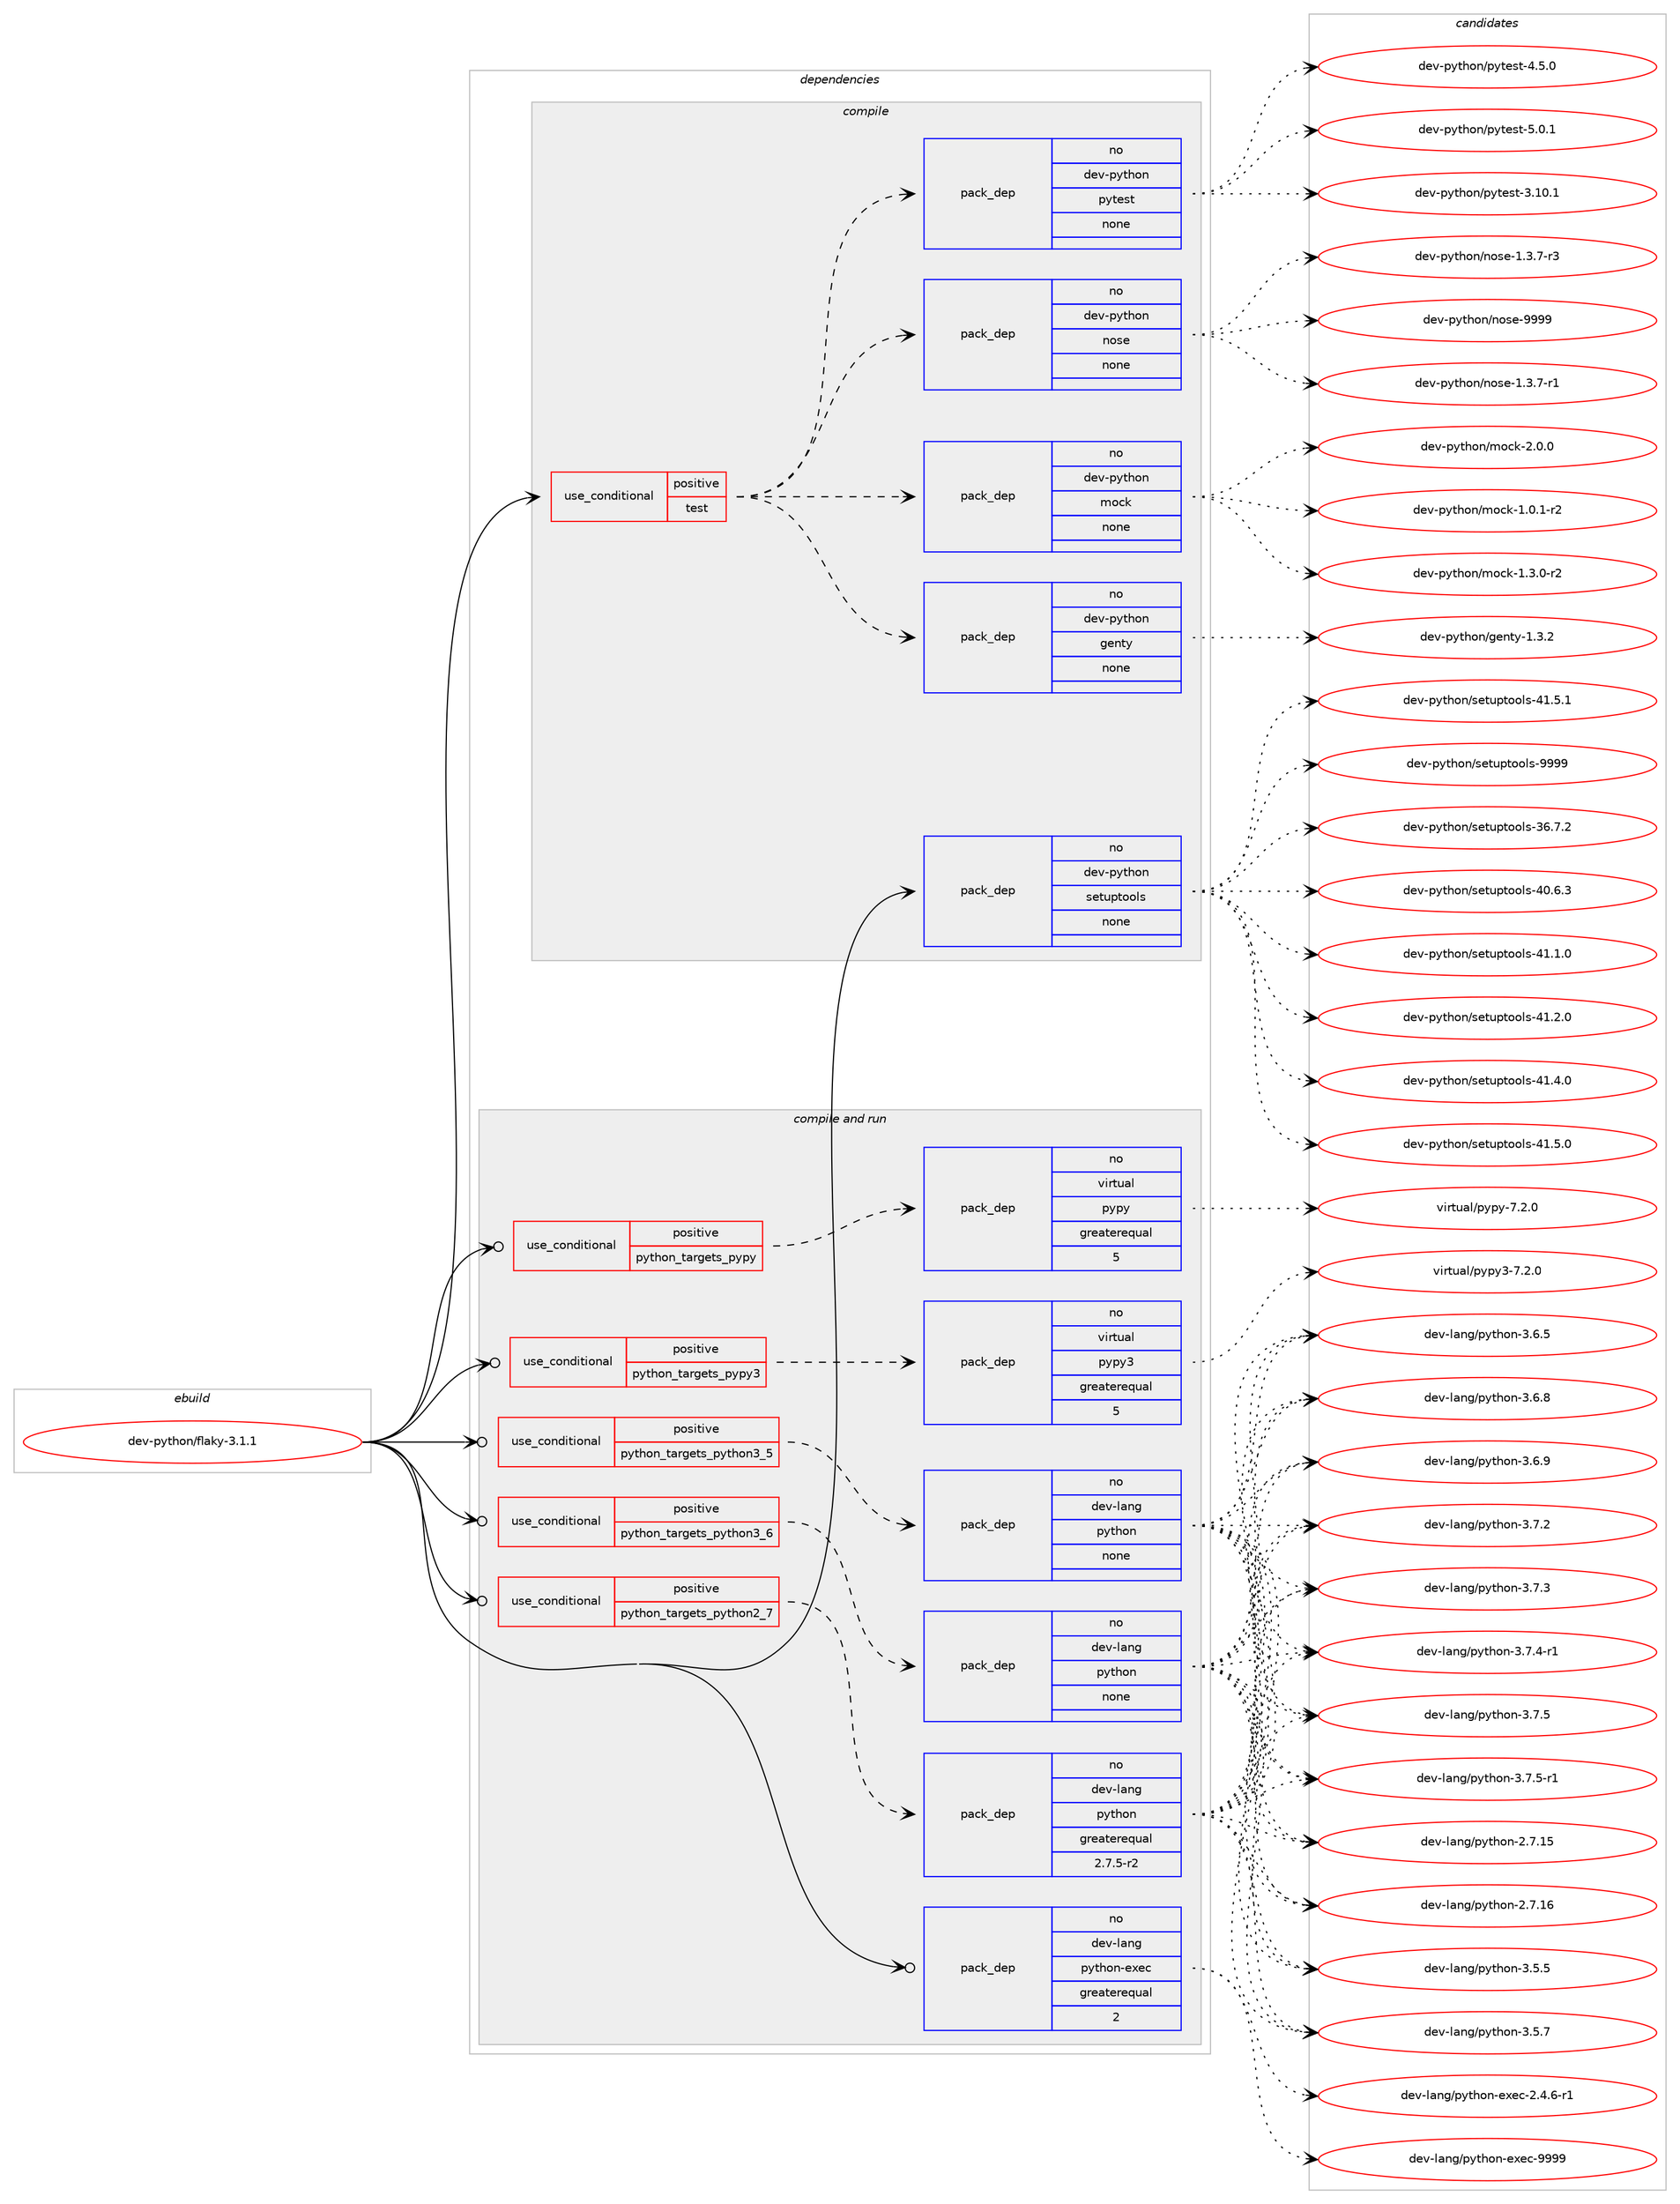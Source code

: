 digraph prolog {

# *************
# Graph options
# *************

newrank=true;
concentrate=true;
compound=true;
graph [rankdir=LR,fontname=Helvetica,fontsize=10,ranksep=1.5];#, ranksep=2.5, nodesep=0.2];
edge  [arrowhead=vee];
node  [fontname=Helvetica,fontsize=10];

# **********
# The ebuild
# **********

subgraph cluster_leftcol {
color=gray;
rank=same;
label=<<i>ebuild</i>>;
id [label="dev-python/flaky-3.1.1", color=red, width=4, href="../dev-python/flaky-3.1.1.svg"];
}

# ****************
# The dependencies
# ****************

subgraph cluster_midcol {
color=gray;
label=<<i>dependencies</i>>;
subgraph cluster_compile {
fillcolor="#eeeeee";
style=filled;
label=<<i>compile</i>>;
subgraph cond139341 {
dependency604475 [label=<<TABLE BORDER="0" CELLBORDER="1" CELLSPACING="0" CELLPADDING="4"><TR><TD ROWSPAN="3" CELLPADDING="10">use_conditional</TD></TR><TR><TD>positive</TD></TR><TR><TD>test</TD></TR></TABLE>>, shape=none, color=red];
subgraph pack453337 {
dependency604476 [label=<<TABLE BORDER="0" CELLBORDER="1" CELLSPACING="0" CELLPADDING="4" WIDTH="220"><TR><TD ROWSPAN="6" CELLPADDING="30">pack_dep</TD></TR><TR><TD WIDTH="110">no</TD></TR><TR><TD>dev-python</TD></TR><TR><TD>genty</TD></TR><TR><TD>none</TD></TR><TR><TD></TD></TR></TABLE>>, shape=none, color=blue];
}
dependency604475:e -> dependency604476:w [weight=20,style="dashed",arrowhead="vee"];
subgraph pack453338 {
dependency604477 [label=<<TABLE BORDER="0" CELLBORDER="1" CELLSPACING="0" CELLPADDING="4" WIDTH="220"><TR><TD ROWSPAN="6" CELLPADDING="30">pack_dep</TD></TR><TR><TD WIDTH="110">no</TD></TR><TR><TD>dev-python</TD></TR><TR><TD>mock</TD></TR><TR><TD>none</TD></TR><TR><TD></TD></TR></TABLE>>, shape=none, color=blue];
}
dependency604475:e -> dependency604477:w [weight=20,style="dashed",arrowhead="vee"];
subgraph pack453339 {
dependency604478 [label=<<TABLE BORDER="0" CELLBORDER="1" CELLSPACING="0" CELLPADDING="4" WIDTH="220"><TR><TD ROWSPAN="6" CELLPADDING="30">pack_dep</TD></TR><TR><TD WIDTH="110">no</TD></TR><TR><TD>dev-python</TD></TR><TR><TD>nose</TD></TR><TR><TD>none</TD></TR><TR><TD></TD></TR></TABLE>>, shape=none, color=blue];
}
dependency604475:e -> dependency604478:w [weight=20,style="dashed",arrowhead="vee"];
subgraph pack453340 {
dependency604479 [label=<<TABLE BORDER="0" CELLBORDER="1" CELLSPACING="0" CELLPADDING="4" WIDTH="220"><TR><TD ROWSPAN="6" CELLPADDING="30">pack_dep</TD></TR><TR><TD WIDTH="110">no</TD></TR><TR><TD>dev-python</TD></TR><TR><TD>pytest</TD></TR><TR><TD>none</TD></TR><TR><TD></TD></TR></TABLE>>, shape=none, color=blue];
}
dependency604475:e -> dependency604479:w [weight=20,style="dashed",arrowhead="vee"];
}
id:e -> dependency604475:w [weight=20,style="solid",arrowhead="vee"];
subgraph pack453341 {
dependency604480 [label=<<TABLE BORDER="0" CELLBORDER="1" CELLSPACING="0" CELLPADDING="4" WIDTH="220"><TR><TD ROWSPAN="6" CELLPADDING="30">pack_dep</TD></TR><TR><TD WIDTH="110">no</TD></TR><TR><TD>dev-python</TD></TR><TR><TD>setuptools</TD></TR><TR><TD>none</TD></TR><TR><TD></TD></TR></TABLE>>, shape=none, color=blue];
}
id:e -> dependency604480:w [weight=20,style="solid",arrowhead="vee"];
}
subgraph cluster_compileandrun {
fillcolor="#eeeeee";
style=filled;
label=<<i>compile and run</i>>;
subgraph cond139342 {
dependency604481 [label=<<TABLE BORDER="0" CELLBORDER="1" CELLSPACING="0" CELLPADDING="4"><TR><TD ROWSPAN="3" CELLPADDING="10">use_conditional</TD></TR><TR><TD>positive</TD></TR><TR><TD>python_targets_pypy</TD></TR></TABLE>>, shape=none, color=red];
subgraph pack453342 {
dependency604482 [label=<<TABLE BORDER="0" CELLBORDER="1" CELLSPACING="0" CELLPADDING="4" WIDTH="220"><TR><TD ROWSPAN="6" CELLPADDING="30">pack_dep</TD></TR><TR><TD WIDTH="110">no</TD></TR><TR><TD>virtual</TD></TR><TR><TD>pypy</TD></TR><TR><TD>greaterequal</TD></TR><TR><TD>5</TD></TR></TABLE>>, shape=none, color=blue];
}
dependency604481:e -> dependency604482:w [weight=20,style="dashed",arrowhead="vee"];
}
id:e -> dependency604481:w [weight=20,style="solid",arrowhead="odotvee"];
subgraph cond139343 {
dependency604483 [label=<<TABLE BORDER="0" CELLBORDER="1" CELLSPACING="0" CELLPADDING="4"><TR><TD ROWSPAN="3" CELLPADDING="10">use_conditional</TD></TR><TR><TD>positive</TD></TR><TR><TD>python_targets_pypy3</TD></TR></TABLE>>, shape=none, color=red];
subgraph pack453343 {
dependency604484 [label=<<TABLE BORDER="0" CELLBORDER="1" CELLSPACING="0" CELLPADDING="4" WIDTH="220"><TR><TD ROWSPAN="6" CELLPADDING="30">pack_dep</TD></TR><TR><TD WIDTH="110">no</TD></TR><TR><TD>virtual</TD></TR><TR><TD>pypy3</TD></TR><TR><TD>greaterequal</TD></TR><TR><TD>5</TD></TR></TABLE>>, shape=none, color=blue];
}
dependency604483:e -> dependency604484:w [weight=20,style="dashed",arrowhead="vee"];
}
id:e -> dependency604483:w [weight=20,style="solid",arrowhead="odotvee"];
subgraph cond139344 {
dependency604485 [label=<<TABLE BORDER="0" CELLBORDER="1" CELLSPACING="0" CELLPADDING="4"><TR><TD ROWSPAN="3" CELLPADDING="10">use_conditional</TD></TR><TR><TD>positive</TD></TR><TR><TD>python_targets_python2_7</TD></TR></TABLE>>, shape=none, color=red];
subgraph pack453344 {
dependency604486 [label=<<TABLE BORDER="0" CELLBORDER="1" CELLSPACING="0" CELLPADDING="4" WIDTH="220"><TR><TD ROWSPAN="6" CELLPADDING="30">pack_dep</TD></TR><TR><TD WIDTH="110">no</TD></TR><TR><TD>dev-lang</TD></TR><TR><TD>python</TD></TR><TR><TD>greaterequal</TD></TR><TR><TD>2.7.5-r2</TD></TR></TABLE>>, shape=none, color=blue];
}
dependency604485:e -> dependency604486:w [weight=20,style="dashed",arrowhead="vee"];
}
id:e -> dependency604485:w [weight=20,style="solid",arrowhead="odotvee"];
subgraph cond139345 {
dependency604487 [label=<<TABLE BORDER="0" CELLBORDER="1" CELLSPACING="0" CELLPADDING="4"><TR><TD ROWSPAN="3" CELLPADDING="10">use_conditional</TD></TR><TR><TD>positive</TD></TR><TR><TD>python_targets_python3_5</TD></TR></TABLE>>, shape=none, color=red];
subgraph pack453345 {
dependency604488 [label=<<TABLE BORDER="0" CELLBORDER="1" CELLSPACING="0" CELLPADDING="4" WIDTH="220"><TR><TD ROWSPAN="6" CELLPADDING="30">pack_dep</TD></TR><TR><TD WIDTH="110">no</TD></TR><TR><TD>dev-lang</TD></TR><TR><TD>python</TD></TR><TR><TD>none</TD></TR><TR><TD></TD></TR></TABLE>>, shape=none, color=blue];
}
dependency604487:e -> dependency604488:w [weight=20,style="dashed",arrowhead="vee"];
}
id:e -> dependency604487:w [weight=20,style="solid",arrowhead="odotvee"];
subgraph cond139346 {
dependency604489 [label=<<TABLE BORDER="0" CELLBORDER="1" CELLSPACING="0" CELLPADDING="4"><TR><TD ROWSPAN="3" CELLPADDING="10">use_conditional</TD></TR><TR><TD>positive</TD></TR><TR><TD>python_targets_python3_6</TD></TR></TABLE>>, shape=none, color=red];
subgraph pack453346 {
dependency604490 [label=<<TABLE BORDER="0" CELLBORDER="1" CELLSPACING="0" CELLPADDING="4" WIDTH="220"><TR><TD ROWSPAN="6" CELLPADDING="30">pack_dep</TD></TR><TR><TD WIDTH="110">no</TD></TR><TR><TD>dev-lang</TD></TR><TR><TD>python</TD></TR><TR><TD>none</TD></TR><TR><TD></TD></TR></TABLE>>, shape=none, color=blue];
}
dependency604489:e -> dependency604490:w [weight=20,style="dashed",arrowhead="vee"];
}
id:e -> dependency604489:w [weight=20,style="solid",arrowhead="odotvee"];
subgraph pack453347 {
dependency604491 [label=<<TABLE BORDER="0" CELLBORDER="1" CELLSPACING="0" CELLPADDING="4" WIDTH="220"><TR><TD ROWSPAN="6" CELLPADDING="30">pack_dep</TD></TR><TR><TD WIDTH="110">no</TD></TR><TR><TD>dev-lang</TD></TR><TR><TD>python-exec</TD></TR><TR><TD>greaterequal</TD></TR><TR><TD>2</TD></TR></TABLE>>, shape=none, color=blue];
}
id:e -> dependency604491:w [weight=20,style="solid",arrowhead="odotvee"];
}
subgraph cluster_run {
fillcolor="#eeeeee";
style=filled;
label=<<i>run</i>>;
}
}

# **************
# The candidates
# **************

subgraph cluster_choices {
rank=same;
color=gray;
label=<<i>candidates</i>>;

subgraph choice453337 {
color=black;
nodesep=1;
choice1001011184511212111610411111047103101110116121454946514650 [label="dev-python/genty-1.3.2", color=red, width=4,href="../dev-python/genty-1.3.2.svg"];
dependency604476:e -> choice1001011184511212111610411111047103101110116121454946514650:w [style=dotted,weight="100"];
}
subgraph choice453338 {
color=black;
nodesep=1;
choice1001011184511212111610411111047109111991074549464846494511450 [label="dev-python/mock-1.0.1-r2", color=red, width=4,href="../dev-python/mock-1.0.1-r2.svg"];
choice1001011184511212111610411111047109111991074549465146484511450 [label="dev-python/mock-1.3.0-r2", color=red, width=4,href="../dev-python/mock-1.3.0-r2.svg"];
choice100101118451121211161041111104710911199107455046484648 [label="dev-python/mock-2.0.0", color=red, width=4,href="../dev-python/mock-2.0.0.svg"];
dependency604477:e -> choice1001011184511212111610411111047109111991074549464846494511450:w [style=dotted,weight="100"];
dependency604477:e -> choice1001011184511212111610411111047109111991074549465146484511450:w [style=dotted,weight="100"];
dependency604477:e -> choice100101118451121211161041111104710911199107455046484648:w [style=dotted,weight="100"];
}
subgraph choice453339 {
color=black;
nodesep=1;
choice10010111845112121116104111110471101111151014549465146554511449 [label="dev-python/nose-1.3.7-r1", color=red, width=4,href="../dev-python/nose-1.3.7-r1.svg"];
choice10010111845112121116104111110471101111151014549465146554511451 [label="dev-python/nose-1.3.7-r3", color=red, width=4,href="../dev-python/nose-1.3.7-r3.svg"];
choice10010111845112121116104111110471101111151014557575757 [label="dev-python/nose-9999", color=red, width=4,href="../dev-python/nose-9999.svg"];
dependency604478:e -> choice10010111845112121116104111110471101111151014549465146554511449:w [style=dotted,weight="100"];
dependency604478:e -> choice10010111845112121116104111110471101111151014549465146554511451:w [style=dotted,weight="100"];
dependency604478:e -> choice10010111845112121116104111110471101111151014557575757:w [style=dotted,weight="100"];
}
subgraph choice453340 {
color=black;
nodesep=1;
choice100101118451121211161041111104711212111610111511645514649484649 [label="dev-python/pytest-3.10.1", color=red, width=4,href="../dev-python/pytest-3.10.1.svg"];
choice1001011184511212111610411111047112121116101115116455246534648 [label="dev-python/pytest-4.5.0", color=red, width=4,href="../dev-python/pytest-4.5.0.svg"];
choice1001011184511212111610411111047112121116101115116455346484649 [label="dev-python/pytest-5.0.1", color=red, width=4,href="../dev-python/pytest-5.0.1.svg"];
dependency604479:e -> choice100101118451121211161041111104711212111610111511645514649484649:w [style=dotted,weight="100"];
dependency604479:e -> choice1001011184511212111610411111047112121116101115116455246534648:w [style=dotted,weight="100"];
dependency604479:e -> choice1001011184511212111610411111047112121116101115116455346484649:w [style=dotted,weight="100"];
}
subgraph choice453341 {
color=black;
nodesep=1;
choice100101118451121211161041111104711510111611711211611111110811545515446554650 [label="dev-python/setuptools-36.7.2", color=red, width=4,href="../dev-python/setuptools-36.7.2.svg"];
choice100101118451121211161041111104711510111611711211611111110811545524846544651 [label="dev-python/setuptools-40.6.3", color=red, width=4,href="../dev-python/setuptools-40.6.3.svg"];
choice100101118451121211161041111104711510111611711211611111110811545524946494648 [label="dev-python/setuptools-41.1.0", color=red, width=4,href="../dev-python/setuptools-41.1.0.svg"];
choice100101118451121211161041111104711510111611711211611111110811545524946504648 [label="dev-python/setuptools-41.2.0", color=red, width=4,href="../dev-python/setuptools-41.2.0.svg"];
choice100101118451121211161041111104711510111611711211611111110811545524946524648 [label="dev-python/setuptools-41.4.0", color=red, width=4,href="../dev-python/setuptools-41.4.0.svg"];
choice100101118451121211161041111104711510111611711211611111110811545524946534648 [label="dev-python/setuptools-41.5.0", color=red, width=4,href="../dev-python/setuptools-41.5.0.svg"];
choice100101118451121211161041111104711510111611711211611111110811545524946534649 [label="dev-python/setuptools-41.5.1", color=red, width=4,href="../dev-python/setuptools-41.5.1.svg"];
choice10010111845112121116104111110471151011161171121161111111081154557575757 [label="dev-python/setuptools-9999", color=red, width=4,href="../dev-python/setuptools-9999.svg"];
dependency604480:e -> choice100101118451121211161041111104711510111611711211611111110811545515446554650:w [style=dotted,weight="100"];
dependency604480:e -> choice100101118451121211161041111104711510111611711211611111110811545524846544651:w [style=dotted,weight="100"];
dependency604480:e -> choice100101118451121211161041111104711510111611711211611111110811545524946494648:w [style=dotted,weight="100"];
dependency604480:e -> choice100101118451121211161041111104711510111611711211611111110811545524946504648:w [style=dotted,weight="100"];
dependency604480:e -> choice100101118451121211161041111104711510111611711211611111110811545524946524648:w [style=dotted,weight="100"];
dependency604480:e -> choice100101118451121211161041111104711510111611711211611111110811545524946534648:w [style=dotted,weight="100"];
dependency604480:e -> choice100101118451121211161041111104711510111611711211611111110811545524946534649:w [style=dotted,weight="100"];
dependency604480:e -> choice10010111845112121116104111110471151011161171121161111111081154557575757:w [style=dotted,weight="100"];
}
subgraph choice453342 {
color=black;
nodesep=1;
choice1181051141161179710847112121112121455546504648 [label="virtual/pypy-7.2.0", color=red, width=4,href="../virtual/pypy-7.2.0.svg"];
dependency604482:e -> choice1181051141161179710847112121112121455546504648:w [style=dotted,weight="100"];
}
subgraph choice453343 {
color=black;
nodesep=1;
choice118105114116117971084711212111212151455546504648 [label="virtual/pypy3-7.2.0", color=red, width=4,href="../virtual/pypy3-7.2.0.svg"];
dependency604484:e -> choice118105114116117971084711212111212151455546504648:w [style=dotted,weight="100"];
}
subgraph choice453344 {
color=black;
nodesep=1;
choice10010111845108971101034711212111610411111045504655464953 [label="dev-lang/python-2.7.15", color=red, width=4,href="../dev-lang/python-2.7.15.svg"];
choice10010111845108971101034711212111610411111045504655464954 [label="dev-lang/python-2.7.16", color=red, width=4,href="../dev-lang/python-2.7.16.svg"];
choice100101118451089711010347112121116104111110455146534653 [label="dev-lang/python-3.5.5", color=red, width=4,href="../dev-lang/python-3.5.5.svg"];
choice100101118451089711010347112121116104111110455146534655 [label="dev-lang/python-3.5.7", color=red, width=4,href="../dev-lang/python-3.5.7.svg"];
choice100101118451089711010347112121116104111110455146544653 [label="dev-lang/python-3.6.5", color=red, width=4,href="../dev-lang/python-3.6.5.svg"];
choice100101118451089711010347112121116104111110455146544656 [label="dev-lang/python-3.6.8", color=red, width=4,href="../dev-lang/python-3.6.8.svg"];
choice100101118451089711010347112121116104111110455146544657 [label="dev-lang/python-3.6.9", color=red, width=4,href="../dev-lang/python-3.6.9.svg"];
choice100101118451089711010347112121116104111110455146554650 [label="dev-lang/python-3.7.2", color=red, width=4,href="../dev-lang/python-3.7.2.svg"];
choice100101118451089711010347112121116104111110455146554651 [label="dev-lang/python-3.7.3", color=red, width=4,href="../dev-lang/python-3.7.3.svg"];
choice1001011184510897110103471121211161041111104551465546524511449 [label="dev-lang/python-3.7.4-r1", color=red, width=4,href="../dev-lang/python-3.7.4-r1.svg"];
choice100101118451089711010347112121116104111110455146554653 [label="dev-lang/python-3.7.5", color=red, width=4,href="../dev-lang/python-3.7.5.svg"];
choice1001011184510897110103471121211161041111104551465546534511449 [label="dev-lang/python-3.7.5-r1", color=red, width=4,href="../dev-lang/python-3.7.5-r1.svg"];
dependency604486:e -> choice10010111845108971101034711212111610411111045504655464953:w [style=dotted,weight="100"];
dependency604486:e -> choice10010111845108971101034711212111610411111045504655464954:w [style=dotted,weight="100"];
dependency604486:e -> choice100101118451089711010347112121116104111110455146534653:w [style=dotted,weight="100"];
dependency604486:e -> choice100101118451089711010347112121116104111110455146534655:w [style=dotted,weight="100"];
dependency604486:e -> choice100101118451089711010347112121116104111110455146544653:w [style=dotted,weight="100"];
dependency604486:e -> choice100101118451089711010347112121116104111110455146544656:w [style=dotted,weight="100"];
dependency604486:e -> choice100101118451089711010347112121116104111110455146544657:w [style=dotted,weight="100"];
dependency604486:e -> choice100101118451089711010347112121116104111110455146554650:w [style=dotted,weight="100"];
dependency604486:e -> choice100101118451089711010347112121116104111110455146554651:w [style=dotted,weight="100"];
dependency604486:e -> choice1001011184510897110103471121211161041111104551465546524511449:w [style=dotted,weight="100"];
dependency604486:e -> choice100101118451089711010347112121116104111110455146554653:w [style=dotted,weight="100"];
dependency604486:e -> choice1001011184510897110103471121211161041111104551465546534511449:w [style=dotted,weight="100"];
}
subgraph choice453345 {
color=black;
nodesep=1;
choice10010111845108971101034711212111610411111045504655464953 [label="dev-lang/python-2.7.15", color=red, width=4,href="../dev-lang/python-2.7.15.svg"];
choice10010111845108971101034711212111610411111045504655464954 [label="dev-lang/python-2.7.16", color=red, width=4,href="../dev-lang/python-2.7.16.svg"];
choice100101118451089711010347112121116104111110455146534653 [label="dev-lang/python-3.5.5", color=red, width=4,href="../dev-lang/python-3.5.5.svg"];
choice100101118451089711010347112121116104111110455146534655 [label="dev-lang/python-3.5.7", color=red, width=4,href="../dev-lang/python-3.5.7.svg"];
choice100101118451089711010347112121116104111110455146544653 [label="dev-lang/python-3.6.5", color=red, width=4,href="../dev-lang/python-3.6.5.svg"];
choice100101118451089711010347112121116104111110455146544656 [label="dev-lang/python-3.6.8", color=red, width=4,href="../dev-lang/python-3.6.8.svg"];
choice100101118451089711010347112121116104111110455146544657 [label="dev-lang/python-3.6.9", color=red, width=4,href="../dev-lang/python-3.6.9.svg"];
choice100101118451089711010347112121116104111110455146554650 [label="dev-lang/python-3.7.2", color=red, width=4,href="../dev-lang/python-3.7.2.svg"];
choice100101118451089711010347112121116104111110455146554651 [label="dev-lang/python-3.7.3", color=red, width=4,href="../dev-lang/python-3.7.3.svg"];
choice1001011184510897110103471121211161041111104551465546524511449 [label="dev-lang/python-3.7.4-r1", color=red, width=4,href="../dev-lang/python-3.7.4-r1.svg"];
choice100101118451089711010347112121116104111110455146554653 [label="dev-lang/python-3.7.5", color=red, width=4,href="../dev-lang/python-3.7.5.svg"];
choice1001011184510897110103471121211161041111104551465546534511449 [label="dev-lang/python-3.7.5-r1", color=red, width=4,href="../dev-lang/python-3.7.5-r1.svg"];
dependency604488:e -> choice10010111845108971101034711212111610411111045504655464953:w [style=dotted,weight="100"];
dependency604488:e -> choice10010111845108971101034711212111610411111045504655464954:w [style=dotted,weight="100"];
dependency604488:e -> choice100101118451089711010347112121116104111110455146534653:w [style=dotted,weight="100"];
dependency604488:e -> choice100101118451089711010347112121116104111110455146534655:w [style=dotted,weight="100"];
dependency604488:e -> choice100101118451089711010347112121116104111110455146544653:w [style=dotted,weight="100"];
dependency604488:e -> choice100101118451089711010347112121116104111110455146544656:w [style=dotted,weight="100"];
dependency604488:e -> choice100101118451089711010347112121116104111110455146544657:w [style=dotted,weight="100"];
dependency604488:e -> choice100101118451089711010347112121116104111110455146554650:w [style=dotted,weight="100"];
dependency604488:e -> choice100101118451089711010347112121116104111110455146554651:w [style=dotted,weight="100"];
dependency604488:e -> choice1001011184510897110103471121211161041111104551465546524511449:w [style=dotted,weight="100"];
dependency604488:e -> choice100101118451089711010347112121116104111110455146554653:w [style=dotted,weight="100"];
dependency604488:e -> choice1001011184510897110103471121211161041111104551465546534511449:w [style=dotted,weight="100"];
}
subgraph choice453346 {
color=black;
nodesep=1;
choice10010111845108971101034711212111610411111045504655464953 [label="dev-lang/python-2.7.15", color=red, width=4,href="../dev-lang/python-2.7.15.svg"];
choice10010111845108971101034711212111610411111045504655464954 [label="dev-lang/python-2.7.16", color=red, width=4,href="../dev-lang/python-2.7.16.svg"];
choice100101118451089711010347112121116104111110455146534653 [label="dev-lang/python-3.5.5", color=red, width=4,href="../dev-lang/python-3.5.5.svg"];
choice100101118451089711010347112121116104111110455146534655 [label="dev-lang/python-3.5.7", color=red, width=4,href="../dev-lang/python-3.5.7.svg"];
choice100101118451089711010347112121116104111110455146544653 [label="dev-lang/python-3.6.5", color=red, width=4,href="../dev-lang/python-3.6.5.svg"];
choice100101118451089711010347112121116104111110455146544656 [label="dev-lang/python-3.6.8", color=red, width=4,href="../dev-lang/python-3.6.8.svg"];
choice100101118451089711010347112121116104111110455146544657 [label="dev-lang/python-3.6.9", color=red, width=4,href="../dev-lang/python-3.6.9.svg"];
choice100101118451089711010347112121116104111110455146554650 [label="dev-lang/python-3.7.2", color=red, width=4,href="../dev-lang/python-3.7.2.svg"];
choice100101118451089711010347112121116104111110455146554651 [label="dev-lang/python-3.7.3", color=red, width=4,href="../dev-lang/python-3.7.3.svg"];
choice1001011184510897110103471121211161041111104551465546524511449 [label="dev-lang/python-3.7.4-r1", color=red, width=4,href="../dev-lang/python-3.7.4-r1.svg"];
choice100101118451089711010347112121116104111110455146554653 [label="dev-lang/python-3.7.5", color=red, width=4,href="../dev-lang/python-3.7.5.svg"];
choice1001011184510897110103471121211161041111104551465546534511449 [label="dev-lang/python-3.7.5-r1", color=red, width=4,href="../dev-lang/python-3.7.5-r1.svg"];
dependency604490:e -> choice10010111845108971101034711212111610411111045504655464953:w [style=dotted,weight="100"];
dependency604490:e -> choice10010111845108971101034711212111610411111045504655464954:w [style=dotted,weight="100"];
dependency604490:e -> choice100101118451089711010347112121116104111110455146534653:w [style=dotted,weight="100"];
dependency604490:e -> choice100101118451089711010347112121116104111110455146534655:w [style=dotted,weight="100"];
dependency604490:e -> choice100101118451089711010347112121116104111110455146544653:w [style=dotted,weight="100"];
dependency604490:e -> choice100101118451089711010347112121116104111110455146544656:w [style=dotted,weight="100"];
dependency604490:e -> choice100101118451089711010347112121116104111110455146544657:w [style=dotted,weight="100"];
dependency604490:e -> choice100101118451089711010347112121116104111110455146554650:w [style=dotted,weight="100"];
dependency604490:e -> choice100101118451089711010347112121116104111110455146554651:w [style=dotted,weight="100"];
dependency604490:e -> choice1001011184510897110103471121211161041111104551465546524511449:w [style=dotted,weight="100"];
dependency604490:e -> choice100101118451089711010347112121116104111110455146554653:w [style=dotted,weight="100"];
dependency604490:e -> choice1001011184510897110103471121211161041111104551465546534511449:w [style=dotted,weight="100"];
}
subgraph choice453347 {
color=black;
nodesep=1;
choice10010111845108971101034711212111610411111045101120101994550465246544511449 [label="dev-lang/python-exec-2.4.6-r1", color=red, width=4,href="../dev-lang/python-exec-2.4.6-r1.svg"];
choice10010111845108971101034711212111610411111045101120101994557575757 [label="dev-lang/python-exec-9999", color=red, width=4,href="../dev-lang/python-exec-9999.svg"];
dependency604491:e -> choice10010111845108971101034711212111610411111045101120101994550465246544511449:w [style=dotted,weight="100"];
dependency604491:e -> choice10010111845108971101034711212111610411111045101120101994557575757:w [style=dotted,weight="100"];
}
}

}

